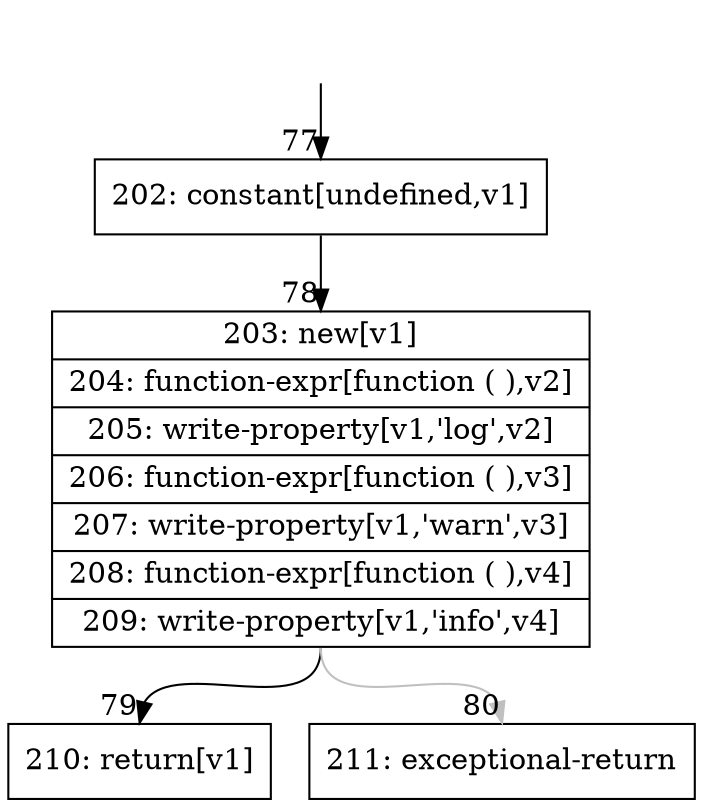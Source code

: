 digraph {
rankdir="TD"
BB_entry8[shape=none,label=""];
BB_entry8 -> BB77 [tailport=s, headport=n, headlabel="    77"]
BB77 [shape=record label="{202: constant[undefined,v1]}" ] 
BB77 -> BB78 [tailport=s, headport=n, headlabel="      78"]
BB78 [shape=record label="{203: new[v1]|204: function-expr[function ( ),v2]|205: write-property[v1,'log',v2]|206: function-expr[function ( ),v3]|207: write-property[v1,'warn',v3]|208: function-expr[function ( ),v4]|209: write-property[v1,'info',v4]}" ] 
BB78 -> BB79 [tailport=s, headport=n, headlabel="      79"]
BB78 -> BB80 [tailport=s, headport=n, color=gray, headlabel="      80"]
BB79 [shape=record label="{210: return[v1]}" ] 
BB80 [shape=record label="{211: exceptional-return}" ] 
//#$~ 58
}
